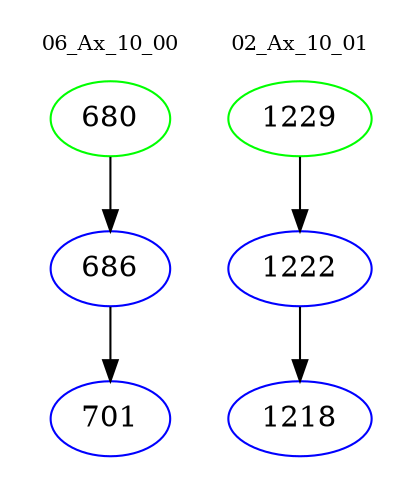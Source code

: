 digraph{
subgraph cluster_0 {
color = white
label = "06_Ax_10_00";
fontsize=10;
T0_680 [label="680", color="green"]
T0_680 -> T0_686 [color="black"]
T0_686 [label="686", color="blue"]
T0_686 -> T0_701 [color="black"]
T0_701 [label="701", color="blue"]
}
subgraph cluster_1 {
color = white
label = "02_Ax_10_01";
fontsize=10;
T1_1229 [label="1229", color="green"]
T1_1229 -> T1_1222 [color="black"]
T1_1222 [label="1222", color="blue"]
T1_1222 -> T1_1218 [color="black"]
T1_1218 [label="1218", color="blue"]
}
}
